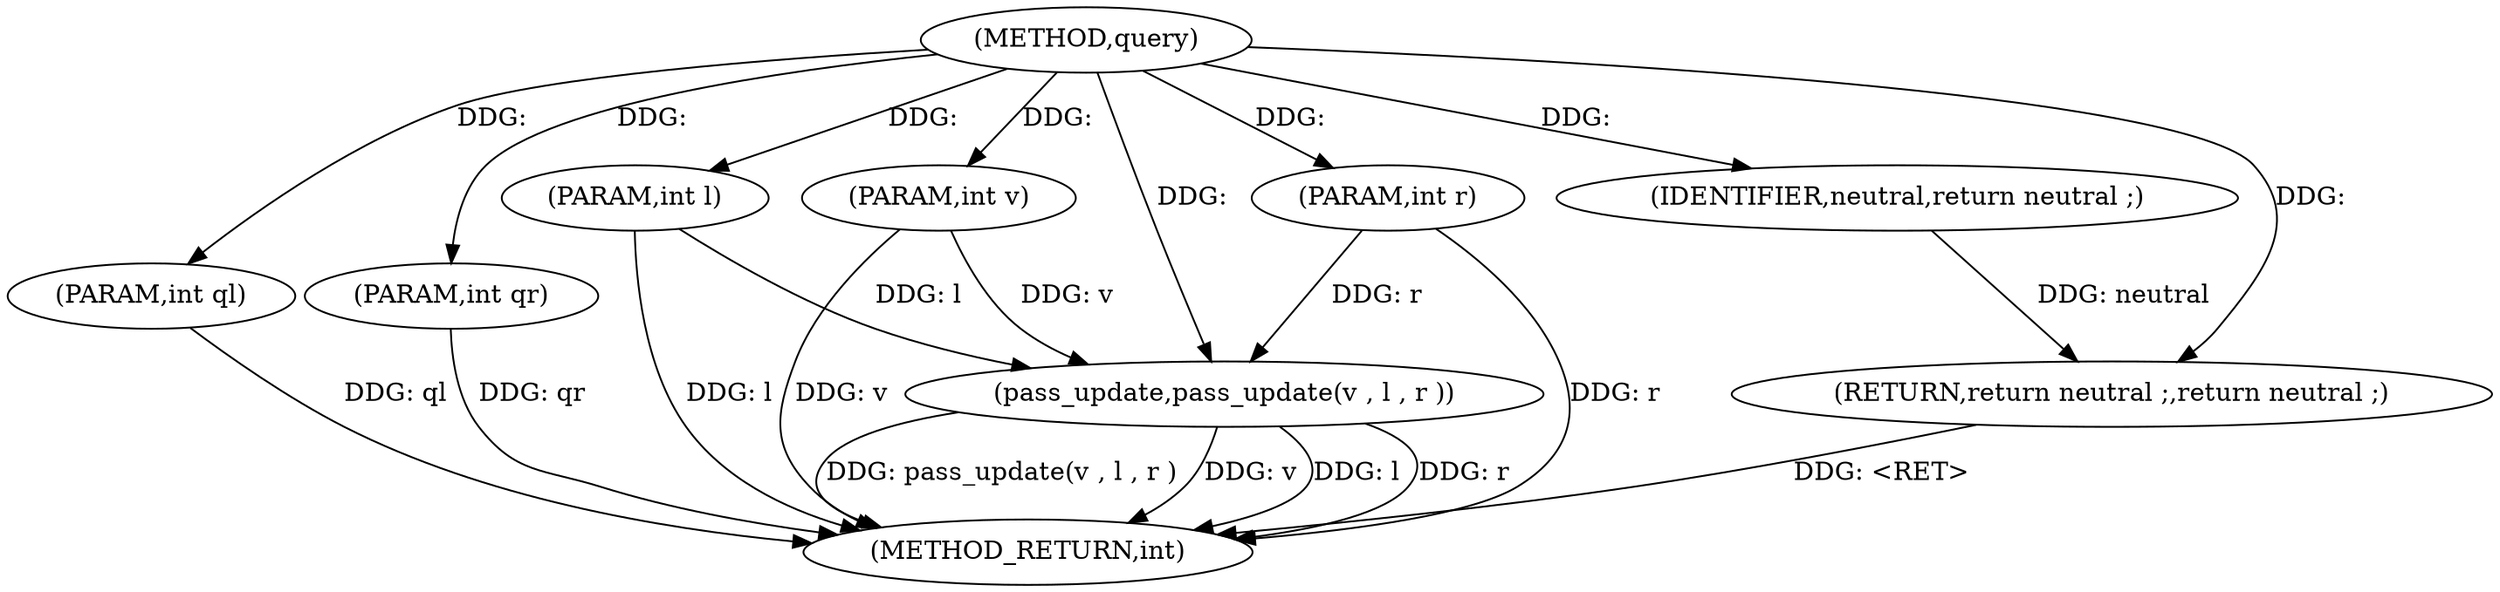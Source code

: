 digraph "query" {  
"1000590" [label = "(METHOD,query)" ]
"1000604" [label = "(METHOD_RETURN,int)" ]
"1000591" [label = "(PARAM,int ql)" ]
"1000592" [label = "(PARAM,int qr)" ]
"1000593" [label = "(PARAM,int v)" ]
"1000594" [label = "(PARAM,int l)" ]
"1000595" [label = "(PARAM,int r)" ]
"1000597" [label = "(pass_update,pass_update(v , l , r ))" ]
"1000602" [label = "(RETURN,return neutral ;,return neutral ;)" ]
"1000603" [label = "(IDENTIFIER,neutral,return neutral ;)" ]
  "1000591" -> "1000604"  [ label = "DDG: ql"] 
  "1000592" -> "1000604"  [ label = "DDG: qr"] 
  "1000593" -> "1000604"  [ label = "DDG: v"] 
  "1000594" -> "1000604"  [ label = "DDG: l"] 
  "1000595" -> "1000604"  [ label = "DDG: r"] 
  "1000597" -> "1000604"  [ label = "DDG: v"] 
  "1000597" -> "1000604"  [ label = "DDG: l"] 
  "1000597" -> "1000604"  [ label = "DDG: r"] 
  "1000597" -> "1000604"  [ label = "DDG: pass_update(v , l , r )"] 
  "1000602" -> "1000604"  [ label = "DDG: <RET>"] 
  "1000590" -> "1000591"  [ label = "DDG: "] 
  "1000590" -> "1000592"  [ label = "DDG: "] 
  "1000590" -> "1000593"  [ label = "DDG: "] 
  "1000590" -> "1000594"  [ label = "DDG: "] 
  "1000590" -> "1000595"  [ label = "DDG: "] 
  "1000593" -> "1000597"  [ label = "DDG: v"] 
  "1000590" -> "1000597"  [ label = "DDG: "] 
  "1000595" -> "1000597"  [ label = "DDG: r"] 
  "1000594" -> "1000597"  [ label = "DDG: l"] 
  "1000603" -> "1000602"  [ label = "DDG: neutral"] 
  "1000590" -> "1000602"  [ label = "DDG: "] 
  "1000590" -> "1000603"  [ label = "DDG: "] 
}
